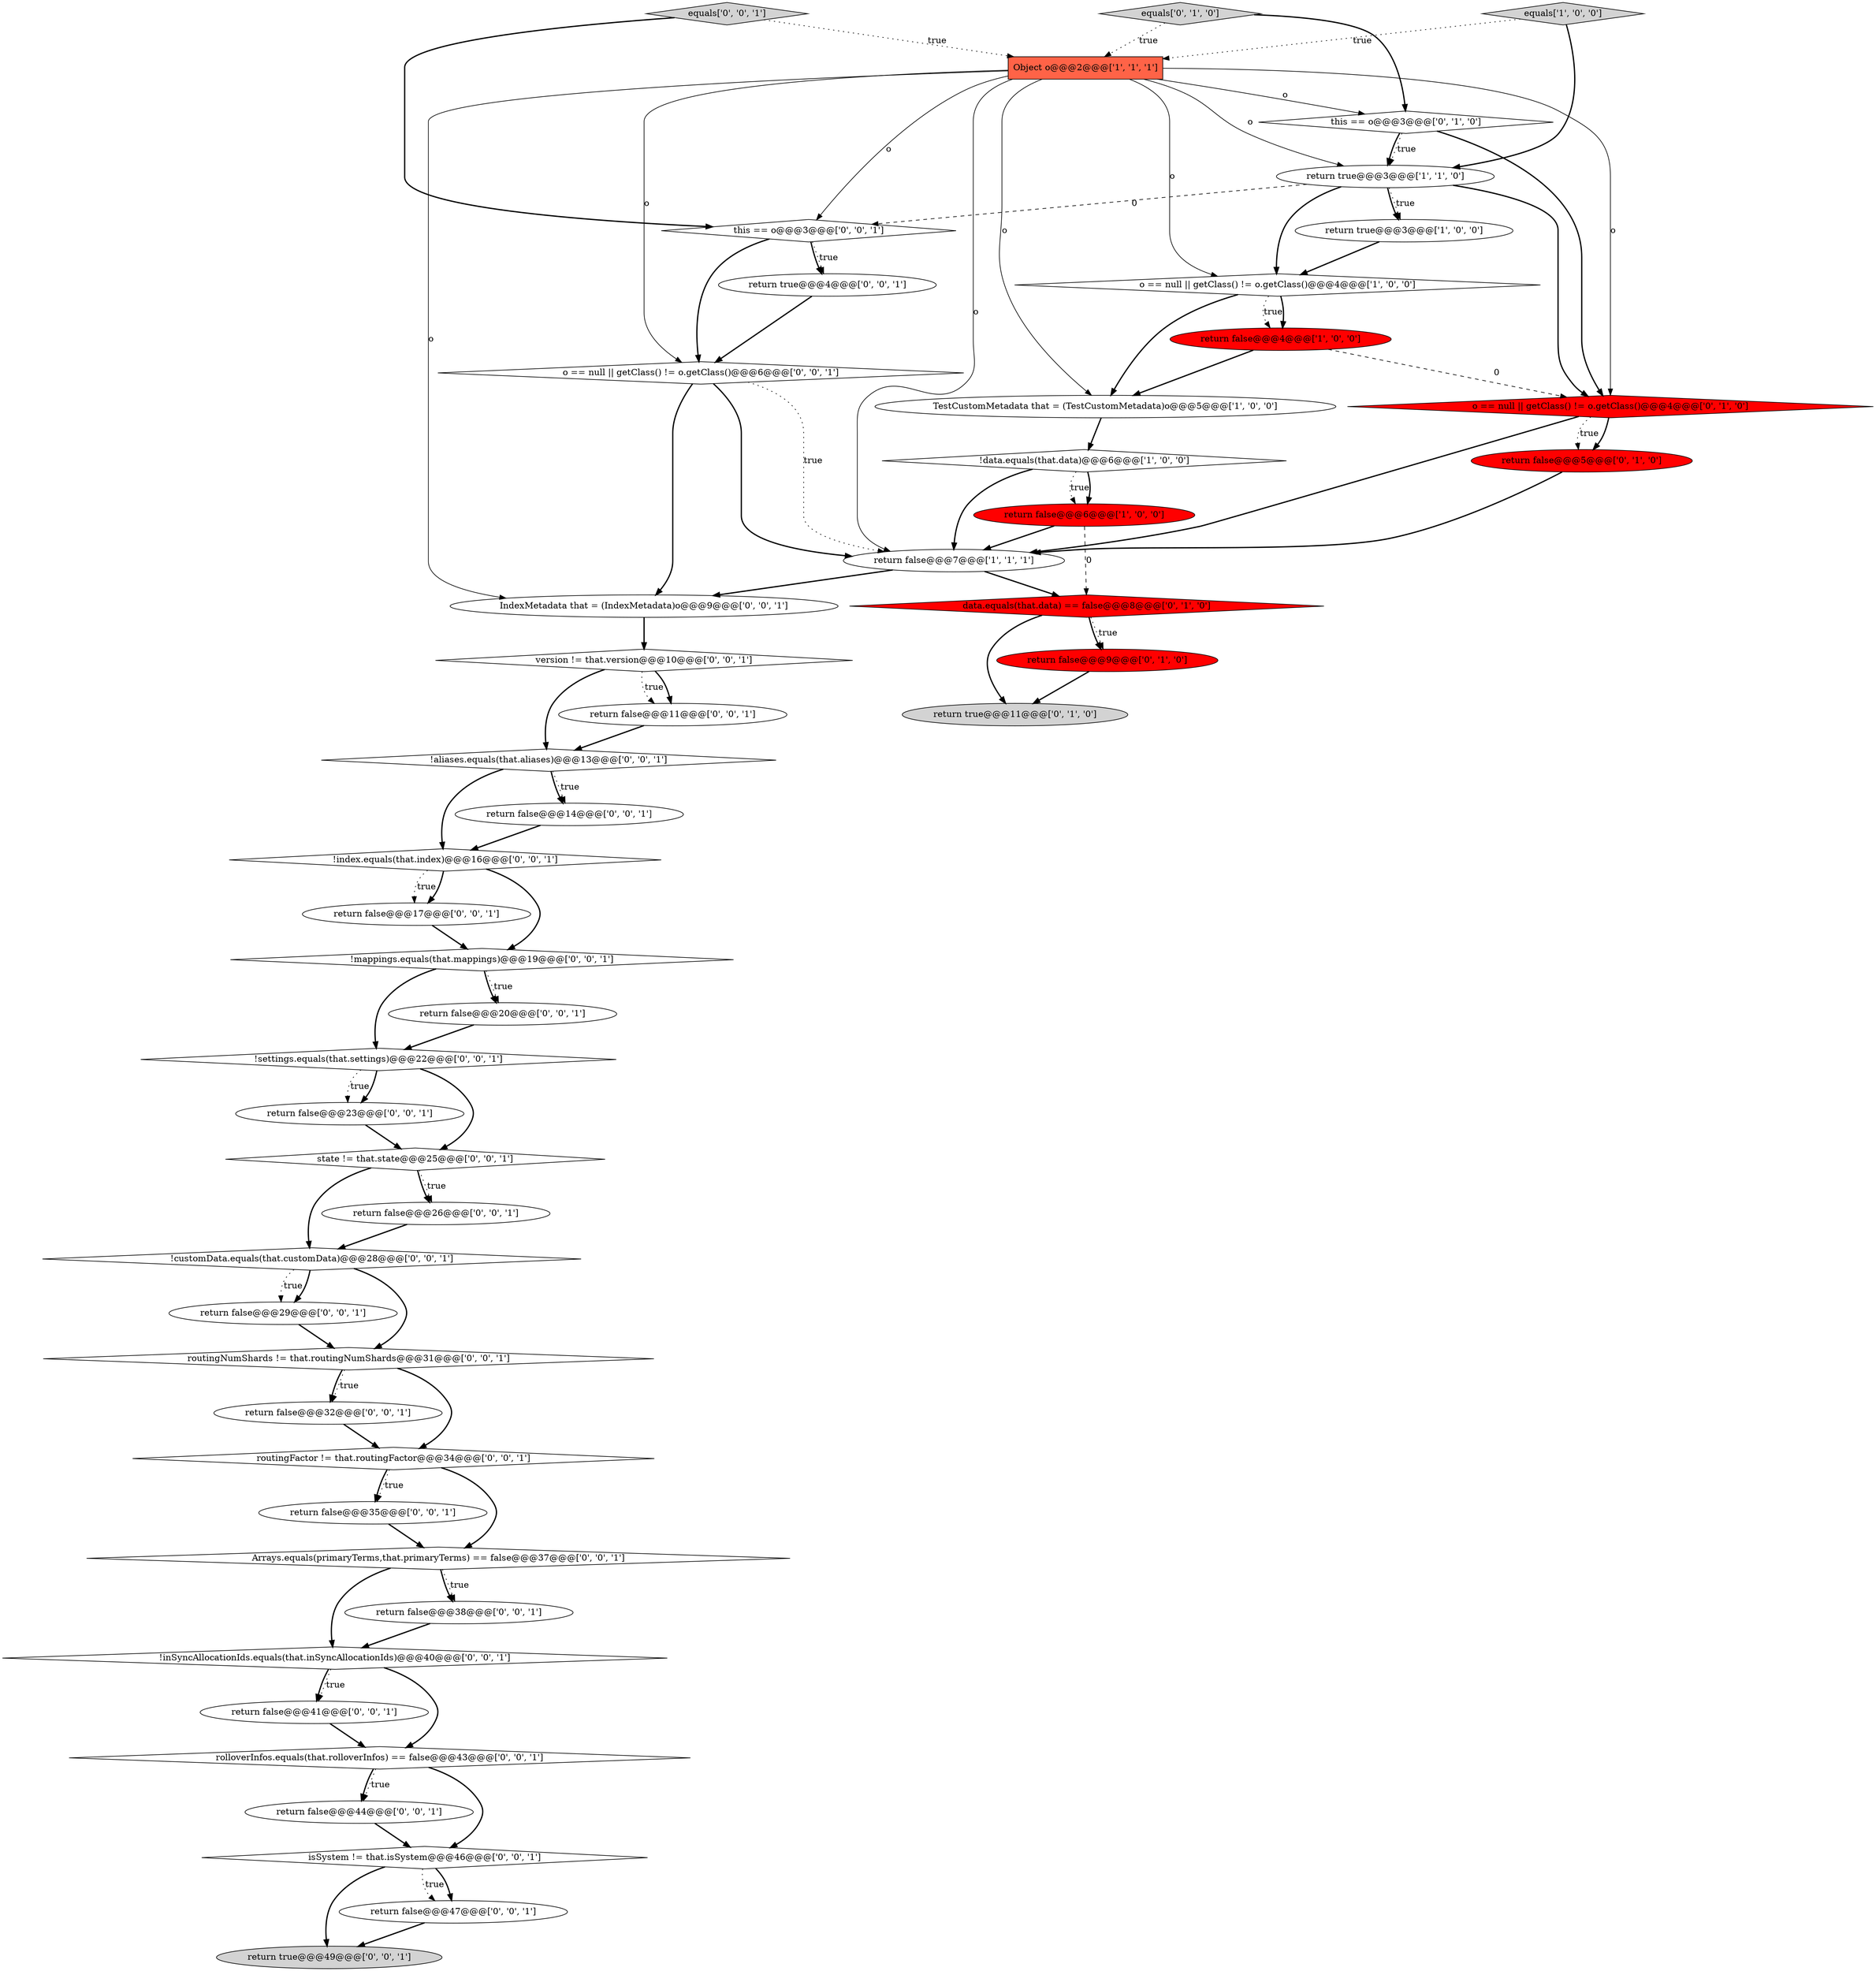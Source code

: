 digraph {
36 [style = filled, label = "return false@@@29@@@['0', '0', '1']", fillcolor = white, shape = ellipse image = "AAA0AAABBB3BBB"];
21 [style = filled, label = "return false@@@32@@@['0', '0', '1']", fillcolor = white, shape = ellipse image = "AAA0AAABBB3BBB"];
46 [style = filled, label = "return false@@@44@@@['0', '0', '1']", fillcolor = white, shape = ellipse image = "AAA0AAABBB3BBB"];
8 [style = filled, label = "TestCustomMetadata that = (TestCustomMetadata)o@@@5@@@['1', '0', '0']", fillcolor = white, shape = ellipse image = "AAA0AAABBB1BBB"];
22 [style = filled, label = "!customData.equals(that.customData)@@@28@@@['0', '0', '1']", fillcolor = white, shape = diamond image = "AAA0AAABBB3BBB"];
48 [style = filled, label = "return false@@@23@@@['0', '0', '1']", fillcolor = white, shape = ellipse image = "AAA0AAABBB3BBB"];
1 [style = filled, label = "return true@@@3@@@['1', '0', '0']", fillcolor = white, shape = ellipse image = "AAA0AAABBB1BBB"];
31 [style = filled, label = "return false@@@35@@@['0', '0', '1']", fillcolor = white, shape = ellipse image = "AAA0AAABBB3BBB"];
40 [style = filled, label = "routingNumShards != that.routingNumShards@@@31@@@['0', '0', '1']", fillcolor = white, shape = diamond image = "AAA0AAABBB3BBB"];
2 [style = filled, label = "return true@@@3@@@['1', '1', '0']", fillcolor = white, shape = ellipse image = "AAA0AAABBB1BBB"];
23 [style = filled, label = "return true@@@49@@@['0', '0', '1']", fillcolor = lightgray, shape = ellipse image = "AAA0AAABBB3BBB"];
34 [style = filled, label = "return false@@@11@@@['0', '0', '1']", fillcolor = white, shape = ellipse image = "AAA0AAABBB3BBB"];
39 [style = filled, label = "return false@@@41@@@['0', '0', '1']", fillcolor = white, shape = ellipse image = "AAA0AAABBB3BBB"];
13 [style = filled, label = "return true@@@11@@@['0', '1', '0']", fillcolor = lightgray, shape = ellipse image = "AAA0AAABBB2BBB"];
0 [style = filled, label = "return false@@@7@@@['1', '1', '1']", fillcolor = white, shape = ellipse image = "AAA0AAABBB1BBB"];
7 [style = filled, label = "return false@@@4@@@['1', '0', '0']", fillcolor = red, shape = ellipse image = "AAA1AAABBB1BBB"];
45 [style = filled, label = "o == null || getClass() != o.getClass()@@@6@@@['0', '0', '1']", fillcolor = white, shape = diamond image = "AAA0AAABBB3BBB"];
38 [style = filled, label = "Arrays.equals(primaryTerms,that.primaryTerms) == false@@@37@@@['0', '0', '1']", fillcolor = white, shape = diamond image = "AAA0AAABBB3BBB"];
42 [style = filled, label = "return false@@@17@@@['0', '0', '1']", fillcolor = white, shape = ellipse image = "AAA0AAABBB3BBB"];
20 [style = filled, label = "!index.equals(that.index)@@@16@@@['0', '0', '1']", fillcolor = white, shape = diamond image = "AAA0AAABBB3BBB"];
47 [style = filled, label = "return false@@@47@@@['0', '0', '1']", fillcolor = white, shape = ellipse image = "AAA0AAABBB3BBB"];
11 [style = filled, label = "this == o@@@3@@@['0', '1', '0']", fillcolor = white, shape = diamond image = "AAA0AAABBB2BBB"];
27 [style = filled, label = "isSystem != that.isSystem@@@46@@@['0', '0', '1']", fillcolor = white, shape = diamond image = "AAA0AAABBB3BBB"];
6 [style = filled, label = "o == null || getClass() != o.getClass()@@@4@@@['1', '0', '0']", fillcolor = white, shape = diamond image = "AAA0AAABBB1BBB"];
29 [style = filled, label = "!settings.equals(that.settings)@@@22@@@['0', '0', '1']", fillcolor = white, shape = diamond image = "AAA0AAABBB3BBB"];
18 [style = filled, label = "return true@@@4@@@['0', '0', '1']", fillcolor = white, shape = ellipse image = "AAA0AAABBB3BBB"];
35 [style = filled, label = "!inSyncAllocationIds.equals(that.inSyncAllocationIds)@@@40@@@['0', '0', '1']", fillcolor = white, shape = diamond image = "AAA0AAABBB3BBB"];
9 [style = filled, label = "return false@@@6@@@['1', '0', '0']", fillcolor = red, shape = ellipse image = "AAA1AAABBB1BBB"];
25 [style = filled, label = "!aliases.equals(that.aliases)@@@13@@@['0', '0', '1']", fillcolor = white, shape = diamond image = "AAA0AAABBB3BBB"];
41 [style = filled, label = "return false@@@14@@@['0', '0', '1']", fillcolor = white, shape = ellipse image = "AAA0AAABBB3BBB"];
32 [style = filled, label = "state != that.state@@@25@@@['0', '0', '1']", fillcolor = white, shape = diamond image = "AAA0AAABBB3BBB"];
4 [style = filled, label = "Object o@@@2@@@['1', '1', '1']", fillcolor = tomato, shape = box image = "AAA0AAABBB1BBB"];
16 [style = filled, label = "return false@@@9@@@['0', '1', '0']", fillcolor = red, shape = ellipse image = "AAA1AAABBB2BBB"];
24 [style = filled, label = "rolloverInfos.equals(that.rolloverInfos) == false@@@43@@@['0', '0', '1']", fillcolor = white, shape = diamond image = "AAA0AAABBB3BBB"];
28 [style = filled, label = "equals['0', '0', '1']", fillcolor = lightgray, shape = diamond image = "AAA0AAABBB3BBB"];
3 [style = filled, label = "!data.equals(that.data)@@@6@@@['1', '0', '0']", fillcolor = white, shape = diamond image = "AAA0AAABBB1BBB"];
30 [style = filled, label = "return false@@@20@@@['0', '0', '1']", fillcolor = white, shape = ellipse image = "AAA0AAABBB3BBB"];
12 [style = filled, label = "data.equals(that.data) == false@@@8@@@['0', '1', '0']", fillcolor = red, shape = diamond image = "AAA1AAABBB2BBB"];
5 [style = filled, label = "equals['1', '0', '0']", fillcolor = lightgray, shape = diamond image = "AAA0AAABBB1BBB"];
43 [style = filled, label = "return false@@@38@@@['0', '0', '1']", fillcolor = white, shape = ellipse image = "AAA0AAABBB3BBB"];
44 [style = filled, label = "IndexMetadata that = (IndexMetadata)o@@@9@@@['0', '0', '1']", fillcolor = white, shape = ellipse image = "AAA0AAABBB3BBB"];
37 [style = filled, label = "version != that.version@@@10@@@['0', '0', '1']", fillcolor = white, shape = diamond image = "AAA0AAABBB3BBB"];
14 [style = filled, label = "o == null || getClass() != o.getClass()@@@4@@@['0', '1', '0']", fillcolor = red, shape = diamond image = "AAA1AAABBB2BBB"];
33 [style = filled, label = "!mappings.equals(that.mappings)@@@19@@@['0', '0', '1']", fillcolor = white, shape = diamond image = "AAA0AAABBB3BBB"];
26 [style = filled, label = "return false@@@26@@@['0', '0', '1']", fillcolor = white, shape = ellipse image = "AAA0AAABBB3BBB"];
19 [style = filled, label = "this == o@@@3@@@['0', '0', '1']", fillcolor = white, shape = diamond image = "AAA0AAABBB3BBB"];
15 [style = filled, label = "return false@@@5@@@['0', '1', '0']", fillcolor = red, shape = ellipse image = "AAA1AAABBB2BBB"];
17 [style = filled, label = "routingFactor != that.routingFactor@@@34@@@['0', '0', '1']", fillcolor = white, shape = diamond image = "AAA0AAABBB3BBB"];
10 [style = filled, label = "equals['0', '1', '0']", fillcolor = lightgray, shape = diamond image = "AAA0AAABBB2BBB"];
32->22 [style = bold, label=""];
27->47 [style = dotted, label="true"];
2->19 [style = dashed, label="0"];
11->14 [style = bold, label=""];
2->6 [style = bold, label=""];
29->48 [style = dotted, label="true"];
39->24 [style = bold, label=""];
7->8 [style = bold, label=""];
41->20 [style = bold, label=""];
4->19 [style = solid, label="o"];
18->45 [style = bold, label=""];
30->29 [style = bold, label=""];
26->22 [style = bold, label=""];
4->45 [style = solid, label="o"];
4->0 [style = solid, label="o"];
17->38 [style = bold, label=""];
11->2 [style = dotted, label="true"];
20->42 [style = dotted, label="true"];
43->35 [style = bold, label=""];
15->0 [style = bold, label=""];
2->14 [style = bold, label=""];
45->0 [style = bold, label=""];
10->4 [style = dotted, label="true"];
24->27 [style = bold, label=""];
24->46 [style = bold, label=""];
10->11 [style = bold, label=""];
19->18 [style = bold, label=""];
32->26 [style = bold, label=""];
5->4 [style = dotted, label="true"];
3->0 [style = bold, label=""];
33->29 [style = bold, label=""];
4->14 [style = solid, label="o"];
45->0 [style = dotted, label="true"];
29->32 [style = bold, label=""];
40->17 [style = bold, label=""];
28->19 [style = bold, label=""];
6->7 [style = dotted, label="true"];
33->30 [style = bold, label=""];
48->32 [style = bold, label=""];
14->15 [style = bold, label=""];
0->44 [style = bold, label=""];
4->11 [style = solid, label="o"];
44->37 [style = bold, label=""];
9->12 [style = dashed, label="0"];
27->47 [style = bold, label=""];
6->7 [style = bold, label=""];
38->35 [style = bold, label=""];
40->21 [style = bold, label=""];
4->6 [style = solid, label="o"];
16->13 [style = bold, label=""];
36->40 [style = bold, label=""];
2->1 [style = bold, label=""];
25->41 [style = bold, label=""];
0->12 [style = bold, label=""];
37->25 [style = bold, label=""];
8->3 [style = bold, label=""];
35->39 [style = bold, label=""];
19->18 [style = dotted, label="true"];
31->38 [style = bold, label=""];
4->8 [style = solid, label="o"];
3->9 [style = dotted, label="true"];
45->44 [style = bold, label=""];
35->24 [style = bold, label=""];
3->9 [style = bold, label=""];
12->13 [style = bold, label=""];
19->45 [style = bold, label=""];
25->20 [style = bold, label=""];
1->6 [style = bold, label=""];
20->42 [style = bold, label=""];
4->44 [style = solid, label="o"];
22->36 [style = dotted, label="true"];
28->4 [style = dotted, label="true"];
24->46 [style = dotted, label="true"];
37->34 [style = dotted, label="true"];
47->23 [style = bold, label=""];
38->43 [style = bold, label=""];
22->40 [style = bold, label=""];
35->39 [style = dotted, label="true"];
34->25 [style = bold, label=""];
9->0 [style = bold, label=""];
7->14 [style = dashed, label="0"];
17->31 [style = bold, label=""];
4->2 [style = solid, label="o"];
40->21 [style = dotted, label="true"];
42->33 [style = bold, label=""];
12->16 [style = bold, label=""];
25->41 [style = dotted, label="true"];
33->30 [style = dotted, label="true"];
11->2 [style = bold, label=""];
20->33 [style = bold, label=""];
17->31 [style = dotted, label="true"];
14->15 [style = dotted, label="true"];
5->2 [style = bold, label=""];
14->0 [style = bold, label=""];
12->16 [style = dotted, label="true"];
38->43 [style = dotted, label="true"];
2->1 [style = dotted, label="true"];
37->34 [style = bold, label=""];
22->36 [style = bold, label=""];
46->27 [style = bold, label=""];
6->8 [style = bold, label=""];
32->26 [style = dotted, label="true"];
27->23 [style = bold, label=""];
29->48 [style = bold, label=""];
21->17 [style = bold, label=""];
}
